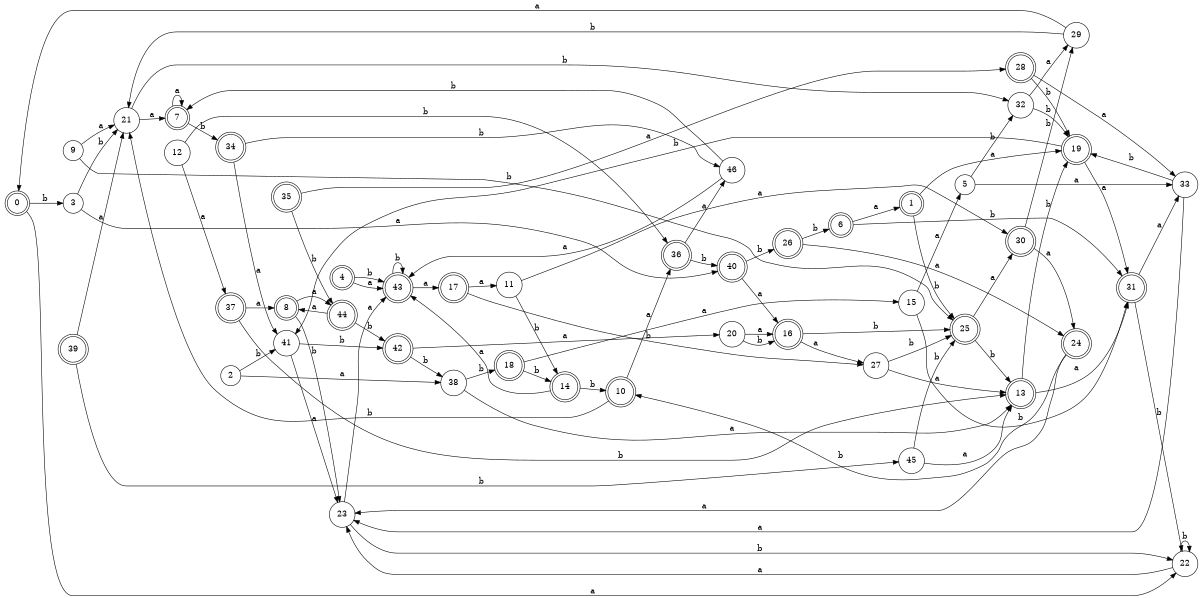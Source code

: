 digraph n38_4 {
__start0 [label="" shape="none"];

rankdir=LR;
size="8,5";

s0 [style="rounded,filled", color="black", fillcolor="white" shape="doublecircle", label="0"];
s1 [style="rounded,filled", color="black", fillcolor="white" shape="doublecircle", label="1"];
s2 [style="filled", color="black", fillcolor="white" shape="circle", label="2"];
s3 [style="filled", color="black", fillcolor="white" shape="circle", label="3"];
s4 [style="rounded,filled", color="black", fillcolor="white" shape="doublecircle", label="4"];
s5 [style="filled", color="black", fillcolor="white" shape="circle", label="5"];
s6 [style="rounded,filled", color="black", fillcolor="white" shape="doublecircle", label="6"];
s7 [style="rounded,filled", color="black", fillcolor="white" shape="doublecircle", label="7"];
s8 [style="rounded,filled", color="black", fillcolor="white" shape="doublecircle", label="8"];
s9 [style="filled", color="black", fillcolor="white" shape="circle", label="9"];
s10 [style="rounded,filled", color="black", fillcolor="white" shape="doublecircle", label="10"];
s11 [style="filled", color="black", fillcolor="white" shape="circle", label="11"];
s12 [style="filled", color="black", fillcolor="white" shape="circle", label="12"];
s13 [style="rounded,filled", color="black", fillcolor="white" shape="doublecircle", label="13"];
s14 [style="rounded,filled", color="black", fillcolor="white" shape="doublecircle", label="14"];
s15 [style="filled", color="black", fillcolor="white" shape="circle", label="15"];
s16 [style="rounded,filled", color="black", fillcolor="white" shape="doublecircle", label="16"];
s17 [style="rounded,filled", color="black", fillcolor="white" shape="doublecircle", label="17"];
s18 [style="rounded,filled", color="black", fillcolor="white" shape="doublecircle", label="18"];
s19 [style="rounded,filled", color="black", fillcolor="white" shape="doublecircle", label="19"];
s20 [style="filled", color="black", fillcolor="white" shape="circle", label="20"];
s21 [style="filled", color="black", fillcolor="white" shape="circle", label="21"];
s22 [style="filled", color="black", fillcolor="white" shape="circle", label="22"];
s23 [style="filled", color="black", fillcolor="white" shape="circle", label="23"];
s24 [style="rounded,filled", color="black", fillcolor="white" shape="doublecircle", label="24"];
s25 [style="rounded,filled", color="black", fillcolor="white" shape="doublecircle", label="25"];
s26 [style="rounded,filled", color="black", fillcolor="white" shape="doublecircle", label="26"];
s27 [style="filled", color="black", fillcolor="white" shape="circle", label="27"];
s28 [style="rounded,filled", color="black", fillcolor="white" shape="doublecircle", label="28"];
s29 [style="filled", color="black", fillcolor="white" shape="circle", label="29"];
s30 [style="rounded,filled", color="black", fillcolor="white" shape="doublecircle", label="30"];
s31 [style="rounded,filled", color="black", fillcolor="white" shape="doublecircle", label="31"];
s32 [style="filled", color="black", fillcolor="white" shape="circle", label="32"];
s33 [style="filled", color="black", fillcolor="white" shape="circle", label="33"];
s34 [style="rounded,filled", color="black", fillcolor="white" shape="doublecircle", label="34"];
s35 [style="rounded,filled", color="black", fillcolor="white" shape="doublecircle", label="35"];
s36 [style="rounded,filled", color="black", fillcolor="white" shape="doublecircle", label="36"];
s37 [style="rounded,filled", color="black", fillcolor="white" shape="doublecircle", label="37"];
s38 [style="filled", color="black", fillcolor="white" shape="circle", label="38"];
s39 [style="rounded,filled", color="black", fillcolor="white" shape="doublecircle", label="39"];
s40 [style="rounded,filled", color="black", fillcolor="white" shape="doublecircle", label="40"];
s41 [style="filled", color="black", fillcolor="white" shape="circle", label="41"];
s42 [style="rounded,filled", color="black", fillcolor="white" shape="doublecircle", label="42"];
s43 [style="rounded,filled", color="black", fillcolor="white" shape="doublecircle", label="43"];
s44 [style="rounded,filled", color="black", fillcolor="white" shape="doublecircle", label="44"];
s45 [style="filled", color="black", fillcolor="white" shape="circle", label="45"];
s46 [style="filled", color="black", fillcolor="white" shape="circle", label="46"];
s0 -> s22 [label="a"];
s0 -> s3 [label="b"];
s1 -> s19 [label="a"];
s1 -> s25 [label="b"];
s2 -> s38 [label="a"];
s2 -> s41 [label="b"];
s3 -> s40 [label="a"];
s3 -> s21 [label="b"];
s4 -> s43 [label="a"];
s4 -> s43 [label="b"];
s5 -> s33 [label="a"];
s5 -> s32 [label="b"];
s6 -> s1 [label="a"];
s6 -> s31 [label="b"];
s7 -> s7 [label="a"];
s7 -> s34 [label="b"];
s8 -> s44 [label="a"];
s8 -> s23 [label="b"];
s9 -> s21 [label="a"];
s9 -> s25 [label="b"];
s10 -> s36 [label="a"];
s10 -> s21 [label="b"];
s11 -> s30 [label="a"];
s11 -> s14 [label="b"];
s12 -> s37 [label="a"];
s12 -> s36 [label="b"];
s13 -> s31 [label="a"];
s13 -> s19 [label="b"];
s14 -> s43 [label="a"];
s14 -> s10 [label="b"];
s15 -> s5 [label="a"];
s15 -> s31 [label="b"];
s16 -> s27 [label="a"];
s16 -> s25 [label="b"];
s17 -> s11 [label="a"];
s17 -> s27 [label="b"];
s18 -> s15 [label="a"];
s18 -> s14 [label="b"];
s19 -> s31 [label="a"];
s19 -> s41 [label="b"];
s20 -> s16 [label="a"];
s20 -> s16 [label="b"];
s21 -> s7 [label="a"];
s21 -> s32 [label="b"];
s22 -> s23 [label="a"];
s22 -> s22 [label="b"];
s23 -> s43 [label="a"];
s23 -> s22 [label="b"];
s24 -> s23 [label="a"];
s24 -> s10 [label="b"];
s25 -> s30 [label="a"];
s25 -> s13 [label="b"];
s26 -> s24 [label="a"];
s26 -> s6 [label="b"];
s27 -> s13 [label="a"];
s27 -> s25 [label="b"];
s28 -> s33 [label="a"];
s28 -> s19 [label="b"];
s29 -> s0 [label="a"];
s29 -> s21 [label="b"];
s30 -> s24 [label="a"];
s30 -> s29 [label="b"];
s31 -> s33 [label="a"];
s31 -> s22 [label="b"];
s32 -> s29 [label="a"];
s32 -> s19 [label="b"];
s33 -> s23 [label="a"];
s33 -> s19 [label="b"];
s34 -> s41 [label="a"];
s34 -> s46 [label="b"];
s35 -> s28 [label="a"];
s35 -> s44 [label="b"];
s36 -> s46 [label="a"];
s36 -> s40 [label="b"];
s37 -> s8 [label="a"];
s37 -> s13 [label="b"];
s38 -> s13 [label="a"];
s38 -> s18 [label="b"];
s39 -> s21 [label="a"];
s39 -> s45 [label="b"];
s40 -> s16 [label="a"];
s40 -> s26 [label="b"];
s41 -> s23 [label="a"];
s41 -> s42 [label="b"];
s42 -> s20 [label="a"];
s42 -> s38 [label="b"];
s43 -> s17 [label="a"];
s43 -> s43 [label="b"];
s44 -> s8 [label="a"];
s44 -> s42 [label="b"];
s45 -> s13 [label="a"];
s45 -> s25 [label="b"];
s46 -> s43 [label="a"];
s46 -> s7 [label="b"];

}